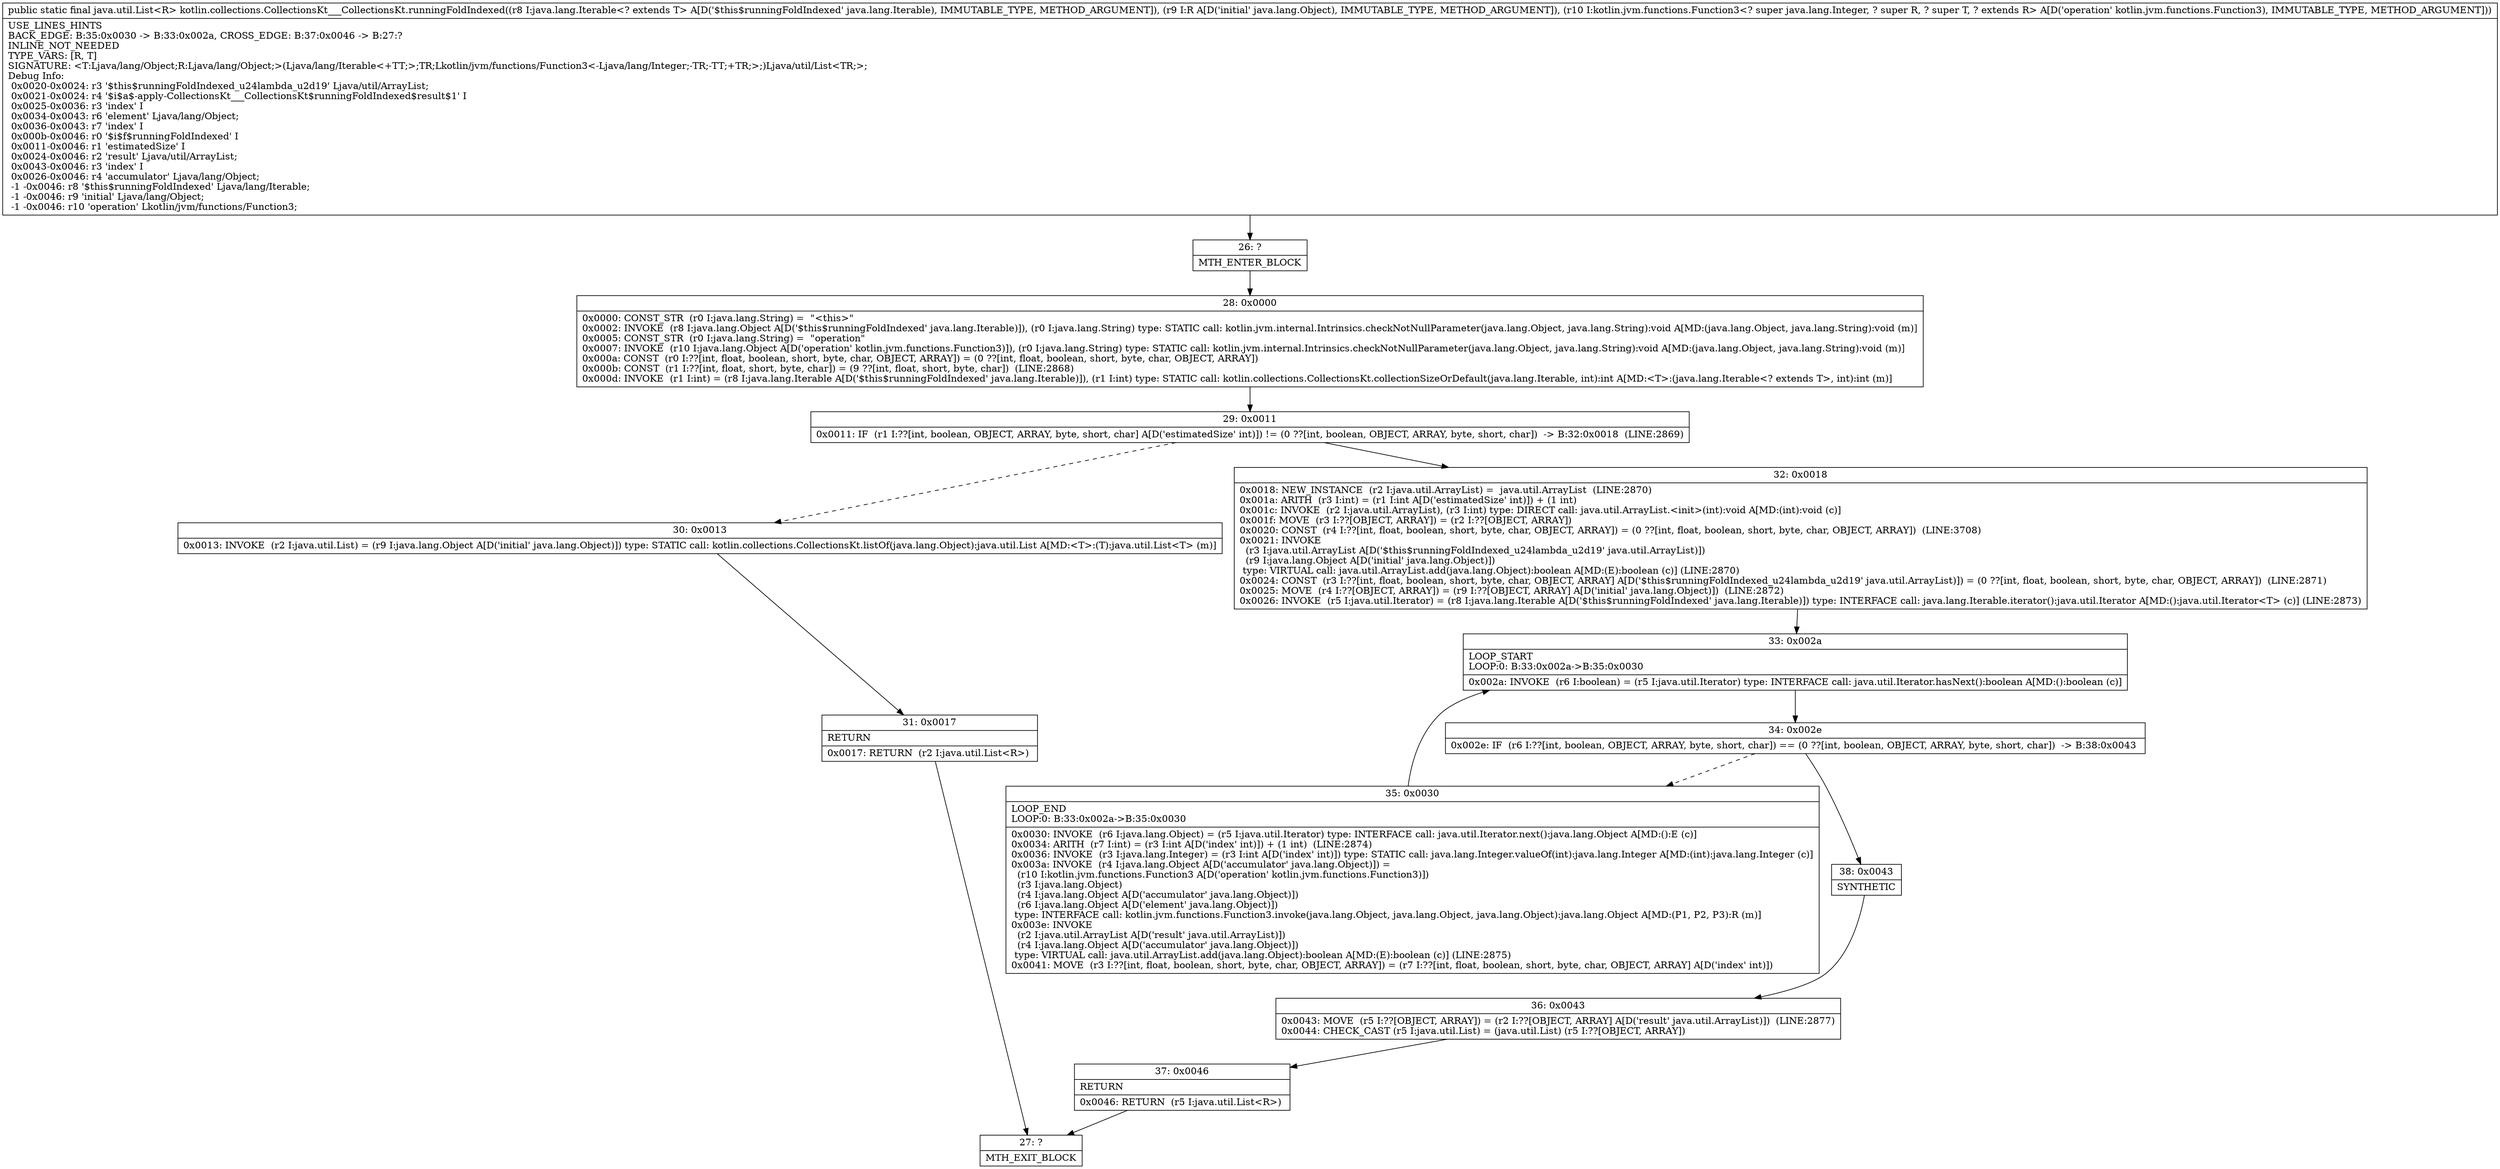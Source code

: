 digraph "CFG forkotlin.collections.CollectionsKt___CollectionsKt.runningFoldIndexed(Ljava\/lang\/Iterable;Ljava\/lang\/Object;Lkotlin\/jvm\/functions\/Function3;)Ljava\/util\/List;" {
Node_26 [shape=record,label="{26\:\ ?|MTH_ENTER_BLOCK\l}"];
Node_28 [shape=record,label="{28\:\ 0x0000|0x0000: CONST_STR  (r0 I:java.lang.String) =  \"\<this\>\" \l0x0002: INVOKE  (r8 I:java.lang.Object A[D('$this$runningFoldIndexed' java.lang.Iterable)]), (r0 I:java.lang.String) type: STATIC call: kotlin.jvm.internal.Intrinsics.checkNotNullParameter(java.lang.Object, java.lang.String):void A[MD:(java.lang.Object, java.lang.String):void (m)]\l0x0005: CONST_STR  (r0 I:java.lang.String) =  \"operation\" \l0x0007: INVOKE  (r10 I:java.lang.Object A[D('operation' kotlin.jvm.functions.Function3)]), (r0 I:java.lang.String) type: STATIC call: kotlin.jvm.internal.Intrinsics.checkNotNullParameter(java.lang.Object, java.lang.String):void A[MD:(java.lang.Object, java.lang.String):void (m)]\l0x000a: CONST  (r0 I:??[int, float, boolean, short, byte, char, OBJECT, ARRAY]) = (0 ??[int, float, boolean, short, byte, char, OBJECT, ARRAY]) \l0x000b: CONST  (r1 I:??[int, float, short, byte, char]) = (9 ??[int, float, short, byte, char])  (LINE:2868)\l0x000d: INVOKE  (r1 I:int) = (r8 I:java.lang.Iterable A[D('$this$runningFoldIndexed' java.lang.Iterable)]), (r1 I:int) type: STATIC call: kotlin.collections.CollectionsKt.collectionSizeOrDefault(java.lang.Iterable, int):int A[MD:\<T\>:(java.lang.Iterable\<? extends T\>, int):int (m)]\l}"];
Node_29 [shape=record,label="{29\:\ 0x0011|0x0011: IF  (r1 I:??[int, boolean, OBJECT, ARRAY, byte, short, char] A[D('estimatedSize' int)]) != (0 ??[int, boolean, OBJECT, ARRAY, byte, short, char])  \-\> B:32:0x0018  (LINE:2869)\l}"];
Node_30 [shape=record,label="{30\:\ 0x0013|0x0013: INVOKE  (r2 I:java.util.List) = (r9 I:java.lang.Object A[D('initial' java.lang.Object)]) type: STATIC call: kotlin.collections.CollectionsKt.listOf(java.lang.Object):java.util.List A[MD:\<T\>:(T):java.util.List\<T\> (m)]\l}"];
Node_31 [shape=record,label="{31\:\ 0x0017|RETURN\l|0x0017: RETURN  (r2 I:java.util.List\<R\>) \l}"];
Node_27 [shape=record,label="{27\:\ ?|MTH_EXIT_BLOCK\l}"];
Node_32 [shape=record,label="{32\:\ 0x0018|0x0018: NEW_INSTANCE  (r2 I:java.util.ArrayList) =  java.util.ArrayList  (LINE:2870)\l0x001a: ARITH  (r3 I:int) = (r1 I:int A[D('estimatedSize' int)]) + (1 int) \l0x001c: INVOKE  (r2 I:java.util.ArrayList), (r3 I:int) type: DIRECT call: java.util.ArrayList.\<init\>(int):void A[MD:(int):void (c)]\l0x001f: MOVE  (r3 I:??[OBJECT, ARRAY]) = (r2 I:??[OBJECT, ARRAY]) \l0x0020: CONST  (r4 I:??[int, float, boolean, short, byte, char, OBJECT, ARRAY]) = (0 ??[int, float, boolean, short, byte, char, OBJECT, ARRAY])  (LINE:3708)\l0x0021: INVOKE  \l  (r3 I:java.util.ArrayList A[D('$this$runningFoldIndexed_u24lambda_u2d19' java.util.ArrayList)])\l  (r9 I:java.lang.Object A[D('initial' java.lang.Object)])\l type: VIRTUAL call: java.util.ArrayList.add(java.lang.Object):boolean A[MD:(E):boolean (c)] (LINE:2870)\l0x0024: CONST  (r3 I:??[int, float, boolean, short, byte, char, OBJECT, ARRAY] A[D('$this$runningFoldIndexed_u24lambda_u2d19' java.util.ArrayList)]) = (0 ??[int, float, boolean, short, byte, char, OBJECT, ARRAY])  (LINE:2871)\l0x0025: MOVE  (r4 I:??[OBJECT, ARRAY]) = (r9 I:??[OBJECT, ARRAY] A[D('initial' java.lang.Object)])  (LINE:2872)\l0x0026: INVOKE  (r5 I:java.util.Iterator) = (r8 I:java.lang.Iterable A[D('$this$runningFoldIndexed' java.lang.Iterable)]) type: INTERFACE call: java.lang.Iterable.iterator():java.util.Iterator A[MD:():java.util.Iterator\<T\> (c)] (LINE:2873)\l}"];
Node_33 [shape=record,label="{33\:\ 0x002a|LOOP_START\lLOOP:0: B:33:0x002a\-\>B:35:0x0030\l|0x002a: INVOKE  (r6 I:boolean) = (r5 I:java.util.Iterator) type: INTERFACE call: java.util.Iterator.hasNext():boolean A[MD:():boolean (c)]\l}"];
Node_34 [shape=record,label="{34\:\ 0x002e|0x002e: IF  (r6 I:??[int, boolean, OBJECT, ARRAY, byte, short, char]) == (0 ??[int, boolean, OBJECT, ARRAY, byte, short, char])  \-\> B:38:0x0043 \l}"];
Node_35 [shape=record,label="{35\:\ 0x0030|LOOP_END\lLOOP:0: B:33:0x002a\-\>B:35:0x0030\l|0x0030: INVOKE  (r6 I:java.lang.Object) = (r5 I:java.util.Iterator) type: INTERFACE call: java.util.Iterator.next():java.lang.Object A[MD:():E (c)]\l0x0034: ARITH  (r7 I:int) = (r3 I:int A[D('index' int)]) + (1 int)  (LINE:2874)\l0x0036: INVOKE  (r3 I:java.lang.Integer) = (r3 I:int A[D('index' int)]) type: STATIC call: java.lang.Integer.valueOf(int):java.lang.Integer A[MD:(int):java.lang.Integer (c)]\l0x003a: INVOKE  (r4 I:java.lang.Object A[D('accumulator' java.lang.Object)]) = \l  (r10 I:kotlin.jvm.functions.Function3 A[D('operation' kotlin.jvm.functions.Function3)])\l  (r3 I:java.lang.Object)\l  (r4 I:java.lang.Object A[D('accumulator' java.lang.Object)])\l  (r6 I:java.lang.Object A[D('element' java.lang.Object)])\l type: INTERFACE call: kotlin.jvm.functions.Function3.invoke(java.lang.Object, java.lang.Object, java.lang.Object):java.lang.Object A[MD:(P1, P2, P3):R (m)]\l0x003e: INVOKE  \l  (r2 I:java.util.ArrayList A[D('result' java.util.ArrayList)])\l  (r4 I:java.lang.Object A[D('accumulator' java.lang.Object)])\l type: VIRTUAL call: java.util.ArrayList.add(java.lang.Object):boolean A[MD:(E):boolean (c)] (LINE:2875)\l0x0041: MOVE  (r3 I:??[int, float, boolean, short, byte, char, OBJECT, ARRAY]) = (r7 I:??[int, float, boolean, short, byte, char, OBJECT, ARRAY] A[D('index' int)]) \l}"];
Node_38 [shape=record,label="{38\:\ 0x0043|SYNTHETIC\l}"];
Node_36 [shape=record,label="{36\:\ 0x0043|0x0043: MOVE  (r5 I:??[OBJECT, ARRAY]) = (r2 I:??[OBJECT, ARRAY] A[D('result' java.util.ArrayList)])  (LINE:2877)\l0x0044: CHECK_CAST (r5 I:java.util.List) = (java.util.List) (r5 I:??[OBJECT, ARRAY]) \l}"];
Node_37 [shape=record,label="{37\:\ 0x0046|RETURN\l|0x0046: RETURN  (r5 I:java.util.List\<R\>) \l}"];
MethodNode[shape=record,label="{public static final java.util.List\<R\> kotlin.collections.CollectionsKt___CollectionsKt.runningFoldIndexed((r8 I:java.lang.Iterable\<? extends T\> A[D('$this$runningFoldIndexed' java.lang.Iterable), IMMUTABLE_TYPE, METHOD_ARGUMENT]), (r9 I:R A[D('initial' java.lang.Object), IMMUTABLE_TYPE, METHOD_ARGUMENT]), (r10 I:kotlin.jvm.functions.Function3\<? super java.lang.Integer, ? super R, ? super T, ? extends R\> A[D('operation' kotlin.jvm.functions.Function3), IMMUTABLE_TYPE, METHOD_ARGUMENT]))  | USE_LINES_HINTS\lBACK_EDGE: B:35:0x0030 \-\> B:33:0x002a, CROSS_EDGE: B:37:0x0046 \-\> B:27:?\lINLINE_NOT_NEEDED\lTYPE_VARS: [R, T]\lSIGNATURE: \<T:Ljava\/lang\/Object;R:Ljava\/lang\/Object;\>(Ljava\/lang\/Iterable\<+TT;\>;TR;Lkotlin\/jvm\/functions\/Function3\<\-Ljava\/lang\/Integer;\-TR;\-TT;+TR;\>;)Ljava\/util\/List\<TR;\>;\lDebug Info:\l  0x0020\-0x0024: r3 '$this$runningFoldIndexed_u24lambda_u2d19' Ljava\/util\/ArrayList;\l  0x0021\-0x0024: r4 '$i$a$\-apply\-CollectionsKt___CollectionsKt$runningFoldIndexed$result$1' I\l  0x0025\-0x0036: r3 'index' I\l  0x0034\-0x0043: r6 'element' Ljava\/lang\/Object;\l  0x0036\-0x0043: r7 'index' I\l  0x000b\-0x0046: r0 '$i$f$runningFoldIndexed' I\l  0x0011\-0x0046: r1 'estimatedSize' I\l  0x0024\-0x0046: r2 'result' Ljava\/util\/ArrayList;\l  0x0043\-0x0046: r3 'index' I\l  0x0026\-0x0046: r4 'accumulator' Ljava\/lang\/Object;\l  \-1 \-0x0046: r8 '$this$runningFoldIndexed' Ljava\/lang\/Iterable;\l  \-1 \-0x0046: r9 'initial' Ljava\/lang\/Object;\l  \-1 \-0x0046: r10 'operation' Lkotlin\/jvm\/functions\/Function3;\l}"];
MethodNode -> Node_26;Node_26 -> Node_28;
Node_28 -> Node_29;
Node_29 -> Node_30[style=dashed];
Node_29 -> Node_32;
Node_30 -> Node_31;
Node_31 -> Node_27;
Node_32 -> Node_33;
Node_33 -> Node_34;
Node_34 -> Node_35[style=dashed];
Node_34 -> Node_38;
Node_35 -> Node_33;
Node_38 -> Node_36;
Node_36 -> Node_37;
Node_37 -> Node_27;
}


